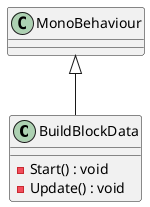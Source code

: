 @startuml
class BuildBlockData {
    - Start() : void
    - Update() : void
}
MonoBehaviour <|-- BuildBlockData
@enduml
